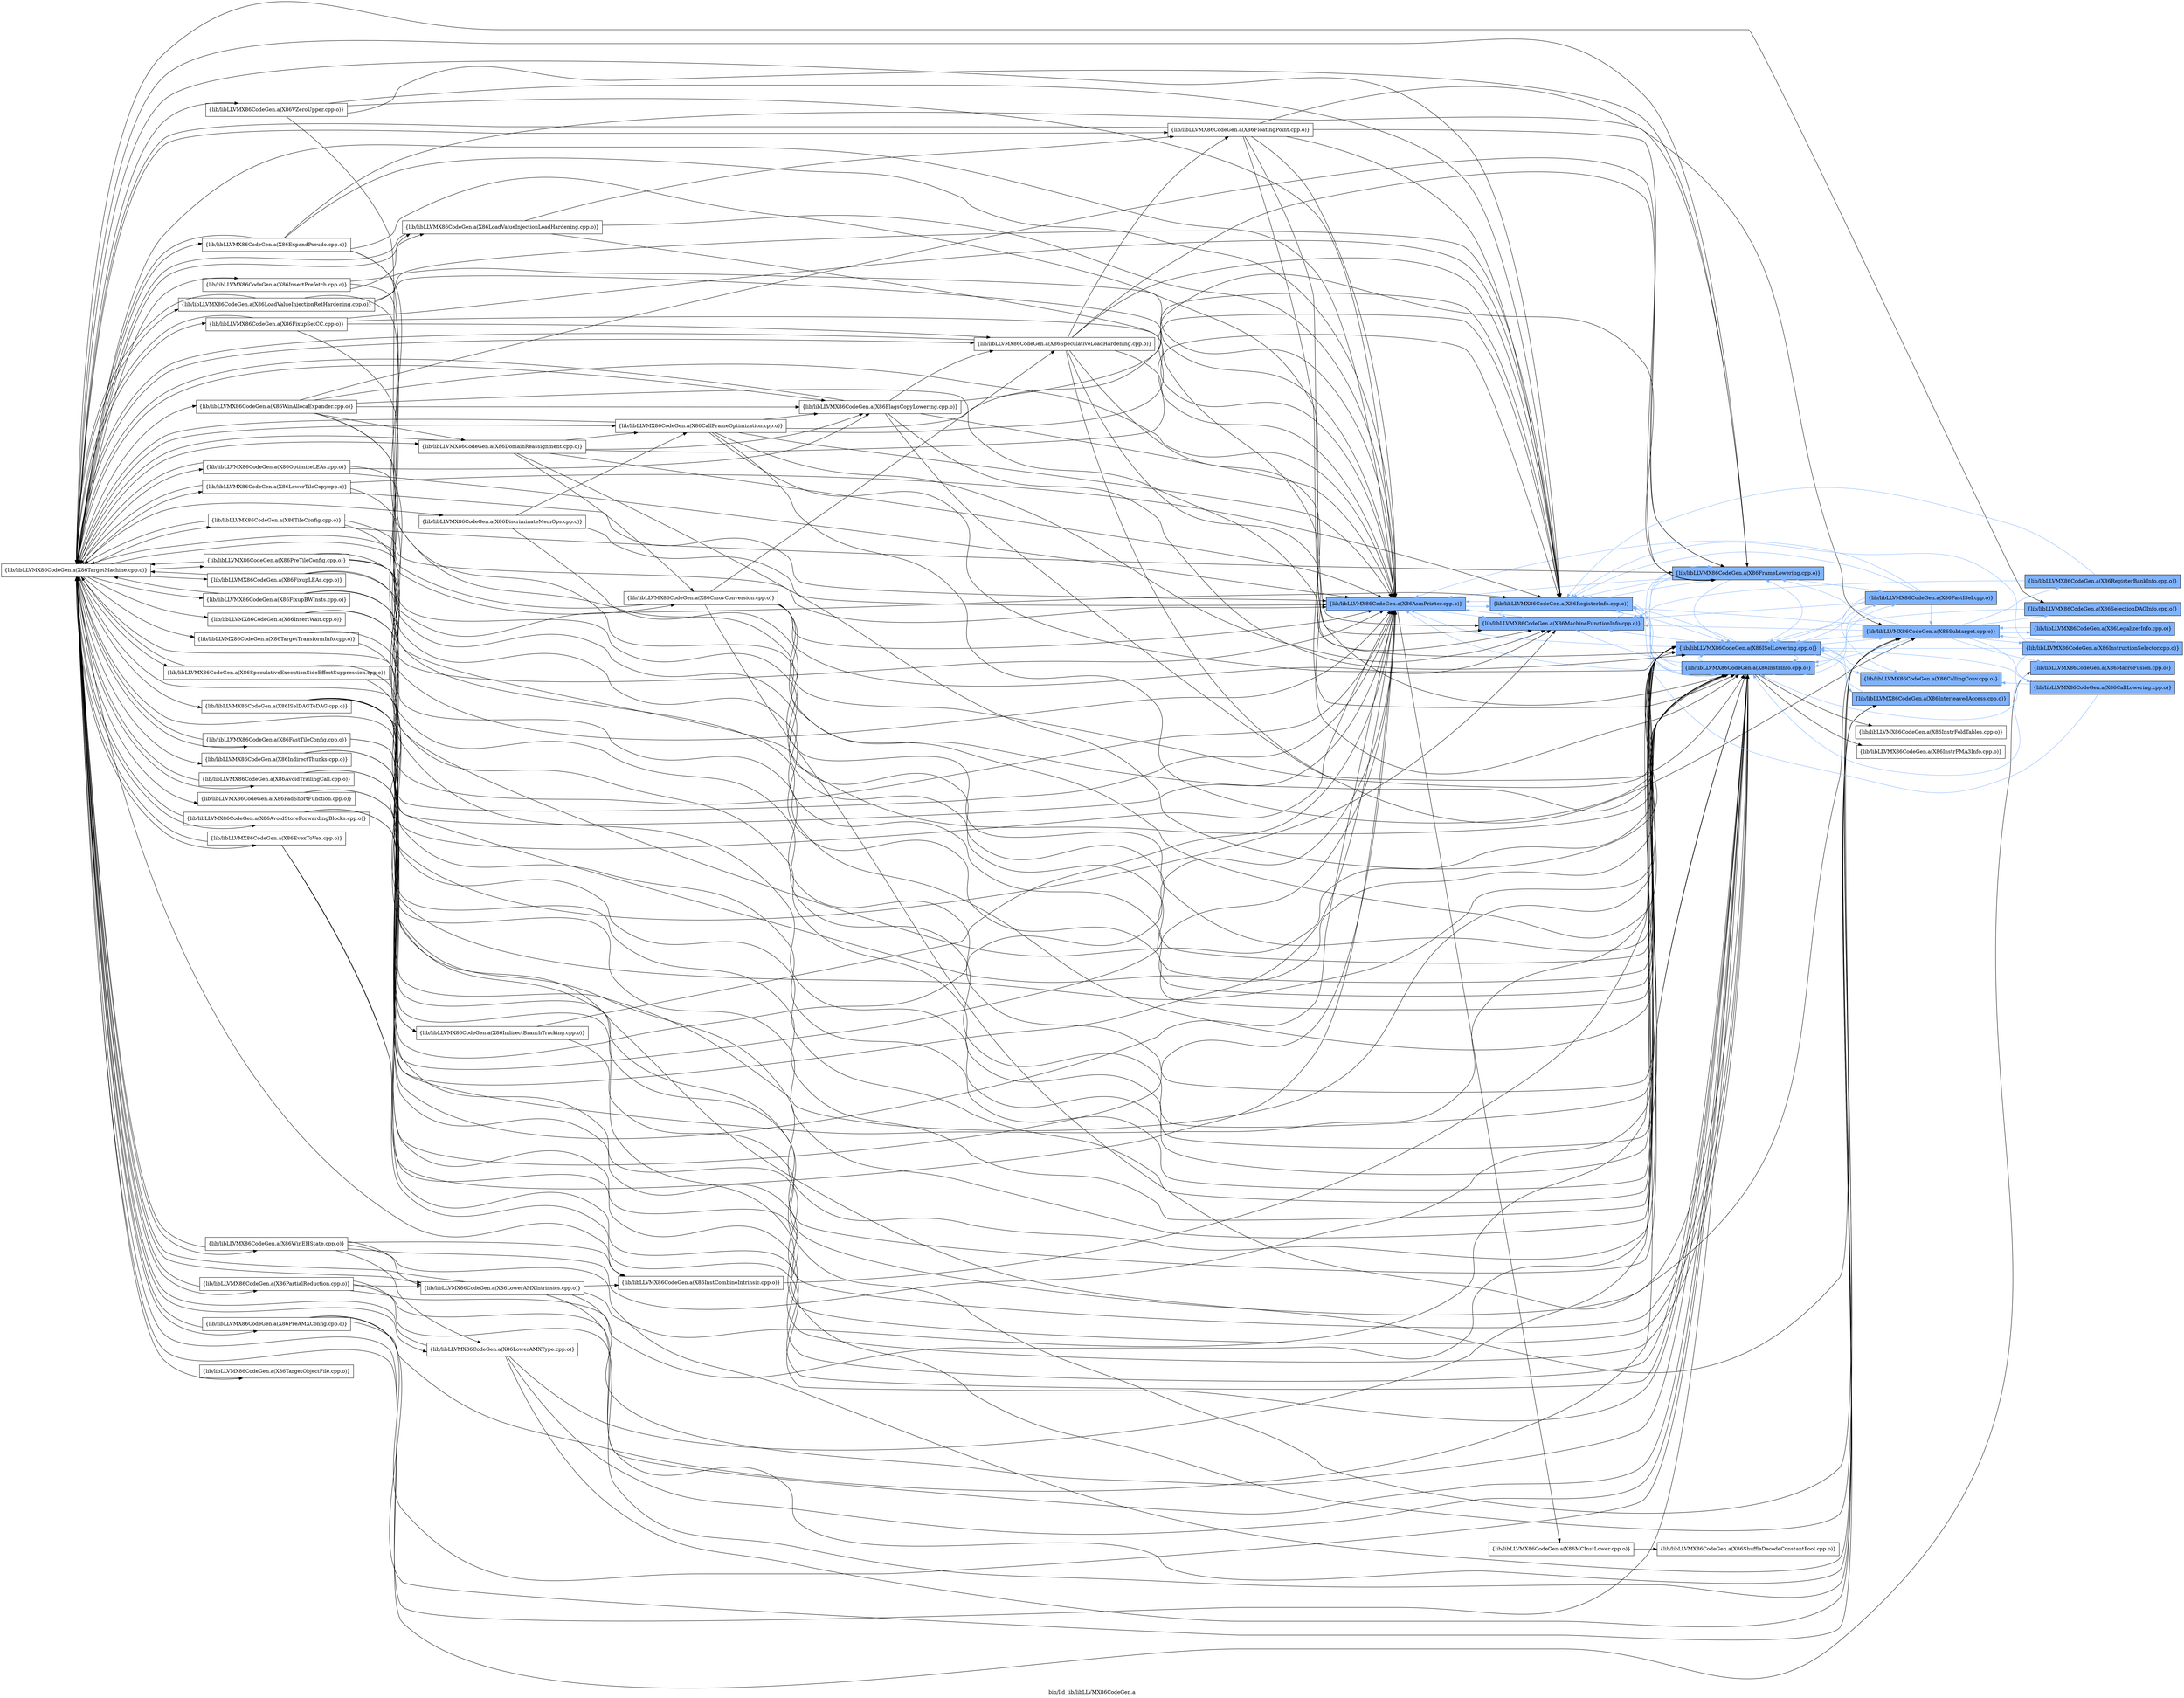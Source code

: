 digraph "bin/lld_lib/libLLVMX86CodeGen.a" {
	label="bin/lld_lib/libLLVMX86CodeGen.a";
	rankdir=LR;
	{ rank=same; Node0x55b1d49599f8;  }
	{ rank=same; Node0x55b1d4958968; Node0x55b1d4959138; Node0x55b1d4951028;  }
	{ rank=same; Node0x55b1d49611a8; Node0x55b1d494fea8; Node0x55b1d4951988; Node0x55b1d4953508;  }
	{ rank=same; Node0x55b1d4952018; Node0x55b1d495f998; Node0x55b1d4960a28; Node0x55b1d495c568; Node0x55b1d4953058; Node0x55b1d495f2b8;  }

	Node0x55b1d49599f8 [shape=record,shape=box,group=1,style=filled,fillcolor="0.600000 0.5 1",label="{lib/libLLVMX86CodeGen.a(X86AsmPrinter.cpp.o)}"];
	Node0x55b1d49599f8 -> Node0x55b1d4958968;
	Node0x55b1d49599f8 -> Node0x55b1d4959138[color="0.600000 0.5 1"];
	Node0x55b1d49599f8 -> Node0x55b1d4951028[color="0.600000 0.5 1"];
	Node0x55b1d4956ed8 [shape=record,shape=box,group=0,label="{lib/libLLVMX86CodeGen.a(X86TargetMachine.cpp.o)}"];
	Node0x55b1d4956ed8 -> Node0x55b1d49599f8;
	Node0x55b1d4956ed8 -> Node0x55b1d4951028;
	Node0x55b1d4956ed8 -> Node0x55b1d494fea8;
	Node0x55b1d4956ed8 -> Node0x55b1d4951988;
	Node0x55b1d4956ed8 -> Node0x55b1d4953508;
	Node0x55b1d4956ed8 -> Node0x55b1d495c568;
	Node0x55b1d4956ed8 -> Node0x55b1d495d1e8;
	Node0x55b1d4956ed8 -> Node0x55b1d4955448;
	Node0x55b1d4956ed8 -> Node0x55b1d49562f8;
	Node0x55b1d4956ed8 -> Node0x55b1d4956ac8;
	Node0x55b1d4956ed8 -> Node0x55b1d4958648;
	Node0x55b1d4956ed8 -> Node0x55b1d49579c8;
	Node0x55b1d4956ed8 -> Node0x55b1d4959548;
	Node0x55b1d4956ed8 -> Node0x55b1d4959c78;
	Node0x55b1d4956ed8 -> Node0x55b1d4954c28;
	Node0x55b1d4956ed8 -> Node0x55b1d49544f8;
	Node0x55b1d4956ed8 -> Node0x55b1d495fc18;
	Node0x55b1d4956ed8 -> Node0x55b1d495f6c8;
	Node0x55b1d4956ed8 -> Node0x55b1d4961248;
	Node0x55b1d4956ed8 -> Node0x55b1d49605c8;
	Node0x55b1d4956ed8 -> Node0x55b1d4962238;
	Node0x55b1d4956ed8 -> Node0x55b1d4962878;
	Node0x55b1d4956ed8 -> Node0x55b1d4961b58;
	Node0x55b1d4956ed8 -> Node0x55b1d4963778;
	Node0x55b1d4956ed8 -> Node0x55b1d4948838;
	Node0x55b1d4956ed8 -> Node0x55b1d4949878;
	Node0x55b1d4956ed8 -> Node0x55b1d4947618;
	Node0x55b1d4956ed8 -> Node0x55b1d49476b8;
	Node0x55b1d4956ed8 -> Node0x55b1d4947d98;
	Node0x55b1d4956ed8 -> Node0x55b1d49466c8;
	Node0x55b1d4956ed8 -> Node0x55b1d4946e48;
	Node0x55b1d4956ed8 -> Node0x55b1d4946808;
	Node0x55b1d4956ed8 -> Node0x55b1d494eff8;
	Node0x55b1d4956ed8 -> Node0x55b1d494fbd8;
	Node0x55b1d4956ed8 -> Node0x55b1d494f4a8;
	Node0x55b1d4956ed8 -> Node0x55b1d4961b08;
	Node0x55b1d4956ed8 -> Node0x55b1d4962828;
	Node0x55b1d4956ed8 -> Node0x55b1d4965938;
	Node0x55b1d4956ed8 -> Node0x55b1d4966018;
	Node0x55b1d4956ed8 -> Node0x55b1d4965ed8;
	Node0x55b1d4956ed8 -> Node0x55b1d4964628;
	Node0x55b1d4956ed8 -> Node0x55b1d4964da8;
	Node0x55b1d4956ed8 -> Node0x55b1d4964bc8;
	Node0x55b1d4956ed8 -> Node0x55b1d4967918;
	Node0x55b1d4956ed8 -> Node0x55b1d4968c78;
	Node0x55b1d4956ed8 -> Node0x55b1d4966b58;
	Node0x55b1d4958968 [shape=record,shape=box,group=0,label="{lib/libLLVMX86CodeGen.a(X86MCInstLower.cpp.o)}"];
	Node0x55b1d4958968 -> Node0x55b1d49611a8;
	Node0x55b1d4959138 [shape=record,shape=box,group=1,style=filled,fillcolor="0.600000 0.5 1",label="{lib/libLLVMX86CodeGen.a(X86MachineFunctionInfo.cpp.o)}"];
	Node0x55b1d4959138 -> Node0x55b1d49599f8[color="0.600000 0.5 1"];
	Node0x55b1d4959138 -> Node0x55b1d4951028[color="0.600000 0.5 1"];
	Node0x55b1d4951028 [shape=record,shape=box,group=1,style=filled,fillcolor="0.600000 0.5 1",label="{lib/libLLVMX86CodeGen.a(X86RegisterInfo.cpp.o)}"];
	Node0x55b1d4951028 -> Node0x55b1d49599f8[color="0.600000 0.5 1"];
	Node0x55b1d4951028 -> Node0x55b1d4959138[color="0.600000 0.5 1"];
	Node0x55b1d4951028 -> Node0x55b1d494fea8[color="0.600000 0.5 1"];
	Node0x55b1d4951028 -> Node0x55b1d4951988[color="0.600000 0.5 1"];
	Node0x55b1d4951028 -> Node0x55b1d4953508[color="0.600000 0.5 1"];
	Node0x55b1d49611a8 [shape=record,shape=box,group=0,label="{lib/libLLVMX86CodeGen.a(X86ShuffleDecodeConstantPool.cpp.o)}"];
	Node0x55b1d494fea8 [shape=record,shape=box,group=1,style=filled,fillcolor="0.600000 0.5 1",label="{lib/libLLVMX86CodeGen.a(X86ISelLowering.cpp.o)}"];
	Node0x55b1d494fea8 -> Node0x55b1d49599f8[color="0.600000 0.5 1"];
	Node0x55b1d494fea8 -> Node0x55b1d4959138[color="0.600000 0.5 1"];
	Node0x55b1d494fea8 -> Node0x55b1d4951028[color="0.600000 0.5 1"];
	Node0x55b1d494fea8 -> Node0x55b1d4952018[color="0.600000 0.5 1"];
	Node0x55b1d494fea8 -> Node0x55b1d4951988[color="0.600000 0.5 1"];
	Node0x55b1d494fea8 -> Node0x55b1d4953508[color="0.600000 0.5 1"];
	Node0x55b1d494fea8 -> Node0x55b1d495f998[color="0.600000 0.5 1"];
	Node0x55b1d494fea8 -> Node0x55b1d4960a28[color="0.600000 0.5 1"];
	Node0x55b1d494fea8 -> Node0x55b1d495c568[color="0.600000 0.5 1"];
	Node0x55b1d4951988 [shape=record,shape=box,group=1,style=filled,fillcolor="0.600000 0.5 1",label="{lib/libLLVMX86CodeGen.a(X86InstrInfo.cpp.o)}"];
	Node0x55b1d4951988 -> Node0x55b1d49599f8[color="0.600000 0.5 1"];
	Node0x55b1d4951988 -> Node0x55b1d4959138[color="0.600000 0.5 1"];
	Node0x55b1d4951988 -> Node0x55b1d4951028[color="0.600000 0.5 1"];
	Node0x55b1d4951988 -> Node0x55b1d494fea8[color="0.600000 0.5 1"];
	Node0x55b1d4951988 -> Node0x55b1d4952018[color="0.600000 0.5 1"];
	Node0x55b1d4951988 -> Node0x55b1d4953058;
	Node0x55b1d4951988 -> Node0x55b1d4953508[color="0.600000 0.5 1"];
	Node0x55b1d4951988 -> Node0x55b1d495f2b8;
	Node0x55b1d4953508 [shape=record,shape=box,group=1,style=filled,fillcolor="0.600000 0.5 1",label="{lib/libLLVMX86CodeGen.a(X86FrameLowering.cpp.o)}"];
	Node0x55b1d4953508 -> Node0x55b1d49599f8[color="0.600000 0.5 1"];
	Node0x55b1d4953508 -> Node0x55b1d4959138[color="0.600000 0.5 1"];
	Node0x55b1d4953508 -> Node0x55b1d4951028[color="0.600000 0.5 1"];
	Node0x55b1d4953508 -> Node0x55b1d494fea8[color="0.600000 0.5 1"];
	Node0x55b1d4953508 -> Node0x55b1d4952018[color="0.600000 0.5 1"];
	Node0x55b1d4953508 -> Node0x55b1d4951988[color="0.600000 0.5 1"];
	Node0x55b1d4952018 [shape=record,shape=box,group=1,style=filled,fillcolor="0.600000 0.5 1",label="{lib/libLLVMX86CodeGen.a(X86FastISel.cpp.o)}"];
	Node0x55b1d4952018 -> Node0x55b1d49599f8[color="0.600000 0.5 1"];
	Node0x55b1d4952018 -> Node0x55b1d4959138[color="0.600000 0.5 1"];
	Node0x55b1d4952018 -> Node0x55b1d4951028[color="0.600000 0.5 1"];
	Node0x55b1d4952018 -> Node0x55b1d494fea8[color="0.600000 0.5 1"];
	Node0x55b1d4952018 -> Node0x55b1d4951988[color="0.600000 0.5 1"];
	Node0x55b1d4952018 -> Node0x55b1d495f998[color="0.600000 0.5 1"];
	Node0x55b1d4952018 -> Node0x55b1d495c568[color="0.600000 0.5 1"];
	Node0x55b1d495f998 [shape=record,shape=box,group=1,style=filled,fillcolor="0.600000 0.5 1",label="{lib/libLLVMX86CodeGen.a(X86CallingConv.cpp.o)}"];
	Node0x55b1d495f998 -> Node0x55b1d494fea8[color="0.600000 0.5 1"];
	Node0x55b1d4960a28 [shape=record,shape=box,group=1,style=filled,fillcolor="0.600000 0.5 1",label="{lib/libLLVMX86CodeGen.a(X86InterleavedAccess.cpp.o)}"];
	Node0x55b1d4960a28 -> Node0x55b1d494fea8[color="0.600000 0.5 1"];
	Node0x55b1d495c568 [shape=record,shape=box,group=1,style=filled,fillcolor="0.600000 0.5 1",label="{lib/libLLVMX86CodeGen.a(X86Subtarget.cpp.o)}"];
	Node0x55b1d495c568 -> Node0x55b1d4959138[color="0.600000 0.5 1"];
	Node0x55b1d495c568 -> Node0x55b1d4951028[color="0.600000 0.5 1"];
	Node0x55b1d495c568 -> Node0x55b1d494fea8[color="0.600000 0.5 1"];
	Node0x55b1d495c568 -> Node0x55b1d4951988[color="0.600000 0.5 1"];
	Node0x55b1d495c568 -> Node0x55b1d4953508[color="0.600000 0.5 1"];
	Node0x55b1d495c568 -> Node0x55b1d495d1e8[color="0.600000 0.5 1"];
	Node0x55b1d495c568 -> Node0x55b1d495d8c8[color="0.600000 0.5 1"];
	Node0x55b1d495c568 -> Node0x55b1d495e778[color="0.600000 0.5 1"];
	Node0x55b1d495c568 -> Node0x55b1d495ea48[color="0.600000 0.5 1"];
	Node0x55b1d495c568 -> Node0x55b1d495e728[color="0.600000 0.5 1"];
	Node0x55b1d495c568 -> Node0x55b1d4955448[color="0.600000 0.5 1"];
	Node0x55b1d4953058 [shape=record,shape=box,group=0,label="{lib/libLLVMX86CodeGen.a(X86InstrFoldTables.cpp.o)}"];
	Node0x55b1d495f2b8 [shape=record,shape=box,group=0,label="{lib/libLLVMX86CodeGen.a(X86InstrFMA3Info.cpp.o)}"];
	Node0x55b1d495d1e8 [shape=record,shape=box,group=1,style=filled,fillcolor="0.600000 0.5 1",label="{lib/libLLVMX86CodeGen.a(X86SelectionDAGInfo.cpp.o)}"];
	Node0x55b1d495d1e8 -> Node0x55b1d494fea8[color="0.600000 0.5 1"];
	Node0x55b1d495d8c8 [shape=record,shape=box,group=1,style=filled,fillcolor="0.600000 0.5 1",label="{lib/libLLVMX86CodeGen.a(X86CallLowering.cpp.o)}"];
	Node0x55b1d495d8c8 -> Node0x55b1d4951028[color="0.600000 0.5 1"];
	Node0x55b1d495d8c8 -> Node0x55b1d494fea8[color="0.600000 0.5 1"];
	Node0x55b1d495d8c8 -> Node0x55b1d495f998[color="0.600000 0.5 1"];
	Node0x55b1d495e778 [shape=record,shape=box,group=1,style=filled,fillcolor="0.600000 0.5 1",label="{lib/libLLVMX86CodeGen.a(X86LegalizerInfo.cpp.o)}"];
	Node0x55b1d495e778 -> Node0x55b1d495c568[color="0.600000 0.5 1"];
	Node0x55b1d495ea48 [shape=record,shape=box,group=1,style=filled,fillcolor="0.600000 0.5 1",label="{lib/libLLVMX86CodeGen.a(X86RegisterBankInfo.cpp.o)}"];
	Node0x55b1d495ea48 -> Node0x55b1d4959138[color="0.600000 0.5 1"];
	Node0x55b1d495ea48 -> Node0x55b1d4951028[color="0.600000 0.5 1"];
	Node0x55b1d495e728 [shape=record,shape=box,group=1,style=filled,fillcolor="0.600000 0.5 1",label="{lib/libLLVMX86CodeGen.a(X86InstructionSelector.cpp.o)}"];
	Node0x55b1d495e728 -> Node0x55b1d4951028[color="0.600000 0.5 1"];
	Node0x55b1d495e728 -> Node0x55b1d494fea8[color="0.600000 0.5 1"];
	Node0x55b1d495e728 -> Node0x55b1d4951988[color="0.600000 0.5 1"];
	Node0x55b1d495e728 -> Node0x55b1d495c568[color="0.600000 0.5 1"];
	Node0x55b1d4955448 [shape=record,shape=box,group=1,style=filled,fillcolor="0.600000 0.5 1",label="{lib/libLLVMX86CodeGen.a(X86MacroFusion.cpp.o)}"];
	Node0x55b1d4955448 -> Node0x55b1d4951988[color="0.600000 0.5 1"];
	Node0x55b1d49562f8 [shape=record,shape=box,group=0,label="{lib/libLLVMX86CodeGen.a(X86InstCombineIntrinsic.cpp.o)}"];
	Node0x55b1d49562f8 -> Node0x55b1d494fea8;
	Node0x55b1d4956ac8 [shape=record,shape=box,group=0,label="{lib/libLLVMX86CodeGen.a(X86SpeculativeExecutionSideEffectSuppression.cpp.o)}"];
	Node0x55b1d4956ac8 -> Node0x55b1d49599f8;
	Node0x55b1d4956ac8 -> Node0x55b1d4951988;
	Node0x55b1d4956ac8 -> Node0x55b1d4956ed8;
	Node0x55b1d4958648 [shape=record,shape=box,group=0,label="{lib/libLLVMX86CodeGen.a(X86IndirectThunks.cpp.o)}"];
	Node0x55b1d4958648 -> Node0x55b1d49599f8;
	Node0x55b1d4958648 -> Node0x55b1d494fea8;
	Node0x55b1d4958648 -> Node0x55b1d4951988;
	Node0x55b1d49579c8 [shape=record,shape=box,group=0,label="{lib/libLLVMX86CodeGen.a(X86LoadValueInjectionRetHardening.cpp.o)}"];
	Node0x55b1d49579c8 -> Node0x55b1d49599f8;
	Node0x55b1d49579c8 -> Node0x55b1d4951028;
	Node0x55b1d49579c8 -> Node0x55b1d4951988;
	Node0x55b1d49579c8 -> Node0x55b1d4956ed8;
	Node0x55b1d4959548 [shape=record,shape=box,group=0,label="{lib/libLLVMX86CodeGen.a(X86AvoidTrailingCall.cpp.o)}"];
	Node0x55b1d4959548 -> Node0x55b1d49599f8;
	Node0x55b1d4959548 -> Node0x55b1d4951988;
	Node0x55b1d4959548 -> Node0x55b1d4956ed8;
	Node0x55b1d4959c78 [shape=record,shape=box,group=0,label="{lib/libLLVMX86CodeGen.a(X86ExpandPseudo.cpp.o)}"];
	Node0x55b1d4959c78 -> Node0x55b1d49599f8;
	Node0x55b1d4959c78 -> Node0x55b1d4959138;
	Node0x55b1d4959c78 -> Node0x55b1d494fea8;
	Node0x55b1d4959c78 -> Node0x55b1d4951988;
	Node0x55b1d4959c78 -> Node0x55b1d4953508;
	Node0x55b1d4959c78 -> Node0x55b1d4956ed8;
	Node0x55b1d4954c28 [shape=record,shape=box,group=0,label="{lib/libLLVMX86CodeGen.a(X86LowerTileCopy.cpp.o)}"];
	Node0x55b1d4954c28 -> Node0x55b1d49599f8;
	Node0x55b1d4954c28 -> Node0x55b1d4951028;
	Node0x55b1d4954c28 -> Node0x55b1d4951988;
	Node0x55b1d4954c28 -> Node0x55b1d4956ed8;
	Node0x55b1d49544f8 [shape=record,shape=box,group=0,label="{lib/libLLVMX86CodeGen.a(X86FloatingPoint.cpp.o)}"];
	Node0x55b1d49544f8 -> Node0x55b1d49599f8;
	Node0x55b1d49544f8 -> Node0x55b1d4959138;
	Node0x55b1d49544f8 -> Node0x55b1d4951028;
	Node0x55b1d49544f8 -> Node0x55b1d4951988;
	Node0x55b1d49544f8 -> Node0x55b1d4953508;
	Node0x55b1d49544f8 -> Node0x55b1d495c568;
	Node0x55b1d49544f8 -> Node0x55b1d4956ed8;
	Node0x55b1d495fc18 [shape=record,shape=box,group=0,label="{lib/libLLVMX86CodeGen.a(X86LoadValueInjectionLoadHardening.cpp.o)}"];
	Node0x55b1d495fc18 -> Node0x55b1d49599f8;
	Node0x55b1d495fc18 -> Node0x55b1d4951988;
	Node0x55b1d495fc18 -> Node0x55b1d4956ed8;
	Node0x55b1d495fc18 -> Node0x55b1d49544f8;
	Node0x55b1d495f6c8 [shape=record,shape=box,group=0,label="{lib/libLLVMX86CodeGen.a(X86FastTileConfig.cpp.o)}"];
	Node0x55b1d495f6c8 -> Node0x55b1d49599f8;
	Node0x55b1d495f6c8 -> Node0x55b1d4951988;
	Node0x55b1d495f6c8 -> Node0x55b1d4956ed8;
	Node0x55b1d4961248 [shape=record,shape=box,group=0,label="{lib/libLLVMX86CodeGen.a(X86TileConfig.cpp.o)}"];
	Node0x55b1d4961248 -> Node0x55b1d49599f8;
	Node0x55b1d4961248 -> Node0x55b1d4951988;
	Node0x55b1d4961248 -> Node0x55b1d4953508;
	Node0x55b1d4961248 -> Node0x55b1d4956ed8;
	Node0x55b1d49605c8 [shape=record,shape=box,group=0,label="{lib/libLLVMX86CodeGen.a(X86SpeculativeLoadHardening.cpp.o)}"];
	Node0x55b1d49605c8 -> Node0x55b1d49599f8;
	Node0x55b1d49605c8 -> Node0x55b1d4951028;
	Node0x55b1d49605c8 -> Node0x55b1d494fea8;
	Node0x55b1d49605c8 -> Node0x55b1d4951988;
	Node0x55b1d49605c8 -> Node0x55b1d4953508;
	Node0x55b1d49605c8 -> Node0x55b1d495c568;
	Node0x55b1d49605c8 -> Node0x55b1d4956ed8;
	Node0x55b1d49605c8 -> Node0x55b1d49544f8;
	Node0x55b1d4962238 [shape=record,shape=box,group=0,label="{lib/libLLVMX86CodeGen.a(X86FlagsCopyLowering.cpp.o)}"];
	Node0x55b1d4962238 -> Node0x55b1d49599f8;
	Node0x55b1d4962238 -> Node0x55b1d4951028;
	Node0x55b1d4962238 -> Node0x55b1d494fea8;
	Node0x55b1d4962238 -> Node0x55b1d4951988;
	Node0x55b1d4962238 -> Node0x55b1d4956ed8;
	Node0x55b1d4962238 -> Node0x55b1d49605c8;
	Node0x55b1d4962878 [shape=record,shape=box,group=0,label="{lib/libLLVMX86CodeGen.a(X86FixupSetCC.cpp.o)}"];
	Node0x55b1d4962878 -> Node0x55b1d49599f8;
	Node0x55b1d4962878 -> Node0x55b1d4951028;
	Node0x55b1d4962878 -> Node0x55b1d4951988;
	Node0x55b1d4962878 -> Node0x55b1d4956ed8;
	Node0x55b1d4962878 -> Node0x55b1d49605c8;
	Node0x55b1d4961b58 [shape=record,shape=box,group=0,label="{lib/libLLVMX86CodeGen.a(X86OptimizeLEAs.cpp.o)}"];
	Node0x55b1d4961b58 -> Node0x55b1d49599f8;
	Node0x55b1d4961b58 -> Node0x55b1d4951988;
	Node0x55b1d4961b58 -> Node0x55b1d4956ed8;
	Node0x55b1d4961b58 -> Node0x55b1d4962238;
	Node0x55b1d4963778 [shape=record,shape=box,group=0,label="{lib/libLLVMX86CodeGen.a(X86CallFrameOptimization.cpp.o)}"];
	Node0x55b1d4963778 -> Node0x55b1d49599f8;
	Node0x55b1d4963778 -> Node0x55b1d4959138;
	Node0x55b1d4963778 -> Node0x55b1d4951028;
	Node0x55b1d4963778 -> Node0x55b1d494fea8;
	Node0x55b1d4963778 -> Node0x55b1d4951988;
	Node0x55b1d4963778 -> Node0x55b1d4953508;
	Node0x55b1d4963778 -> Node0x55b1d4956ed8;
	Node0x55b1d4963778 -> Node0x55b1d4962238;
	Node0x55b1d4948838 [shape=record,shape=box,group=0,label="{lib/libLLVMX86CodeGen.a(X86AvoidStoreForwardingBlocks.cpp.o)}"];
	Node0x55b1d4948838 -> Node0x55b1d49599f8;
	Node0x55b1d4948838 -> Node0x55b1d4951988;
	Node0x55b1d4948838 -> Node0x55b1d4956ed8;
	Node0x55b1d4949878 [shape=record,shape=box,group=0,label="{lib/libLLVMX86CodeGen.a(X86PreTileConfig.cpp.o)}"];
	Node0x55b1d4949878 -> Node0x55b1d49599f8;
	Node0x55b1d4949878 -> Node0x55b1d4951028;
	Node0x55b1d4949878 -> Node0x55b1d494fea8;
	Node0x55b1d4949878 -> Node0x55b1d4951988;
	Node0x55b1d4949878 -> Node0x55b1d4956ed8;
	Node0x55b1d4947618 [shape=record,shape=box,group=0,label="{lib/libLLVMX86CodeGen.a(X86CmovConversion.cpp.o)}"];
	Node0x55b1d4947618 -> Node0x55b1d49599f8;
	Node0x55b1d4947618 -> Node0x55b1d4959138;
	Node0x55b1d4947618 -> Node0x55b1d494fea8;
	Node0x55b1d4947618 -> Node0x55b1d4951988;
	Node0x55b1d4947618 -> Node0x55b1d495c568;
	Node0x55b1d4947618 -> Node0x55b1d4956ed8;
	Node0x55b1d4947618 -> Node0x55b1d49605c8;
	Node0x55b1d49476b8 [shape=record,shape=box,group=0,label="{lib/libLLVMX86CodeGen.a(X86ISelDAGToDAG.cpp.o)}"];
	Node0x55b1d49476b8 -> Node0x55b1d49599f8;
	Node0x55b1d49476b8 -> Node0x55b1d4959138;
	Node0x55b1d49476b8 -> Node0x55b1d494fea8;
	Node0x55b1d49476b8 -> Node0x55b1d4951988;
	Node0x55b1d49476b8 -> Node0x55b1d495c568;
	Node0x55b1d49476b8 -> Node0x55b1d4947d98;
	Node0x55b1d4947d98 [shape=record,shape=box,group=0,label="{lib/libLLVMX86CodeGen.a(X86IndirectBranchTracking.cpp.o)}"];
	Node0x55b1d4947d98 -> Node0x55b1d49599f8;
	Node0x55b1d4947d98 -> Node0x55b1d4951988;
	Node0x55b1d49466c8 [shape=record,shape=box,group=0,label="{lib/libLLVMX86CodeGen.a(X86EvexToVex.cpp.o)}"];
	Node0x55b1d49466c8 -> Node0x55b1d49599f8;
	Node0x55b1d49466c8 -> Node0x55b1d4951988;
	Node0x55b1d49466c8 -> Node0x55b1d4956ed8;
	Node0x55b1d4946e48 [shape=record,shape=box,group=0,label="{lib/libLLVMX86CodeGen.a(X86DiscriminateMemOps.cpp.o)}"];
	Node0x55b1d4946e48 -> Node0x55b1d49599f8;
	Node0x55b1d4946e48 -> Node0x55b1d4951988;
	Node0x55b1d4946e48 -> Node0x55b1d4963778;
	Node0x55b1d4946808 [shape=record,shape=box,group=0,label="{lib/libLLVMX86CodeGen.a(X86InsertPrefetch.cpp.o)}"];
	Node0x55b1d4946808 -> Node0x55b1d49599f8;
	Node0x55b1d4946808 -> Node0x55b1d4951988;
	Node0x55b1d4946808 -> Node0x55b1d495fc18;
	Node0x55b1d494eff8 [shape=record,shape=box,group=0,label="{lib/libLLVMX86CodeGen.a(X86FixupBWInsts.cpp.o)}"];
	Node0x55b1d494eff8 -> Node0x55b1d49599f8;
	Node0x55b1d494eff8 -> Node0x55b1d4951988;
	Node0x55b1d494eff8 -> Node0x55b1d4956ed8;
	Node0x55b1d494fbd8 [shape=record,shape=box,group=0,label="{lib/libLLVMX86CodeGen.a(X86PadShortFunction.cpp.o)}"];
	Node0x55b1d494fbd8 -> Node0x55b1d49599f8;
	Node0x55b1d494fbd8 -> Node0x55b1d4951988;
	Node0x55b1d494f4a8 [shape=record,shape=box,group=0,label="{lib/libLLVMX86CodeGen.a(X86FixupLEAs.cpp.o)}"];
	Node0x55b1d494f4a8 -> Node0x55b1d49599f8;
	Node0x55b1d494f4a8 -> Node0x55b1d4951988;
	Node0x55b1d494f4a8 -> Node0x55b1d4956ed8;
	Node0x55b1d4961b08 [shape=record,shape=box,group=0,label="{lib/libLLVMX86CodeGen.a(X86LowerAMXIntrinsics.cpp.o)}"];
	Node0x55b1d4961b08 -> Node0x55b1d494fea8;
	Node0x55b1d4961b08 -> Node0x55b1d4951988;
	Node0x55b1d4961b08 -> Node0x55b1d4960a28;
	Node0x55b1d4961b08 -> Node0x55b1d4956ed8;
	Node0x55b1d4961b08 -> Node0x55b1d49562f8;
	Node0x55b1d4962828 [shape=record,shape=box,group=0,label="{lib/libLLVMX86CodeGen.a(X86LowerAMXType.cpp.o)}"];
	Node0x55b1d4962828 -> Node0x55b1d494fea8;
	Node0x55b1d4962828 -> Node0x55b1d4951988;
	Node0x55b1d4962828 -> Node0x55b1d4960a28;
	Node0x55b1d4962828 -> Node0x55b1d4956ed8;
	Node0x55b1d4965938 [shape=record,shape=box,group=0,label="{lib/libLLVMX86CodeGen.a(X86PreAMXConfig.cpp.o)}"];
	Node0x55b1d4965938 -> Node0x55b1d494fea8;
	Node0x55b1d4965938 -> Node0x55b1d4951988;
	Node0x55b1d4965938 -> Node0x55b1d4960a28;
	Node0x55b1d4965938 -> Node0x55b1d4956ed8;
	Node0x55b1d4966018 [shape=record,shape=box,group=0,label="{lib/libLLVMX86CodeGen.a(X86DomainReassignment.cpp.o)}"];
	Node0x55b1d4966018 -> Node0x55b1d49599f8;
	Node0x55b1d4966018 -> Node0x55b1d4951028;
	Node0x55b1d4966018 -> Node0x55b1d4951988;
	Node0x55b1d4966018 -> Node0x55b1d4956ed8;
	Node0x55b1d4966018 -> Node0x55b1d4962238;
	Node0x55b1d4966018 -> Node0x55b1d4963778;
	Node0x55b1d4966018 -> Node0x55b1d4947618;
	Node0x55b1d4965ed8 [shape=record,shape=box,group=0,label="{lib/libLLVMX86CodeGen.a(X86PartialReduction.cpp.o)}"];
	Node0x55b1d4965ed8 -> Node0x55b1d494fea8;
	Node0x55b1d4965ed8 -> Node0x55b1d4951988;
	Node0x55b1d4965ed8 -> Node0x55b1d4960a28;
	Node0x55b1d4965ed8 -> Node0x55b1d4956ed8;
	Node0x55b1d4965ed8 -> Node0x55b1d4961b08;
	Node0x55b1d4964628 [shape=record,shape=box,group=0,label="{lib/libLLVMX86CodeGen.a(X86TargetObjectFile.cpp.o)}"];
	Node0x55b1d4964da8 [shape=record,shape=box,group=0,label="{lib/libLLVMX86CodeGen.a(X86TargetTransformInfo.cpp.o)}"];
	Node0x55b1d4964da8 -> Node0x55b1d494fea8;
	Node0x55b1d4964da8 -> Node0x55b1d495c568;
	Node0x55b1d4964bc8 [shape=record,shape=box,group=0,label="{lib/libLLVMX86CodeGen.a(X86VZeroUpper.cpp.o)}"];
	Node0x55b1d4964bc8 -> Node0x55b1d49599f8;
	Node0x55b1d4964bc8 -> Node0x55b1d4951028;
	Node0x55b1d4964bc8 -> Node0x55b1d4951988;
	Node0x55b1d4964bc8 -> Node0x55b1d4953508;
	Node0x55b1d4967918 [shape=record,shape=box,group=0,label="{lib/libLLVMX86CodeGen.a(X86WinAllocaExpander.cpp.o)}"];
	Node0x55b1d4967918 -> Node0x55b1d49599f8;
	Node0x55b1d4967918 -> Node0x55b1d4959138;
	Node0x55b1d4967918 -> Node0x55b1d494fea8;
	Node0x55b1d4967918 -> Node0x55b1d4951988;
	Node0x55b1d4967918 -> Node0x55b1d4953508;
	Node0x55b1d4967918 -> Node0x55b1d4962238;
	Node0x55b1d4967918 -> Node0x55b1d4966018;
	Node0x55b1d4968c78 [shape=record,shape=box,group=0,label="{lib/libLLVMX86CodeGen.a(X86WinEHState.cpp.o)}"];
	Node0x55b1d4968c78 -> Node0x55b1d494fea8;
	Node0x55b1d4968c78 -> Node0x55b1d4960a28;
	Node0x55b1d4968c78 -> Node0x55b1d4956ed8;
	Node0x55b1d4968c78 -> Node0x55b1d49562f8;
	Node0x55b1d4968c78 -> Node0x55b1d4961b08;
	Node0x55b1d4968c78 -> Node0x55b1d4962828;
	Node0x55b1d4966b58 [shape=record,shape=box,group=0,label="{lib/libLLVMX86CodeGen.a(X86InsertWait.cpp.o)}"];
	Node0x55b1d4966b58 -> Node0x55b1d49599f8;
	Node0x55b1d4966b58 -> Node0x55b1d4951988;
}
